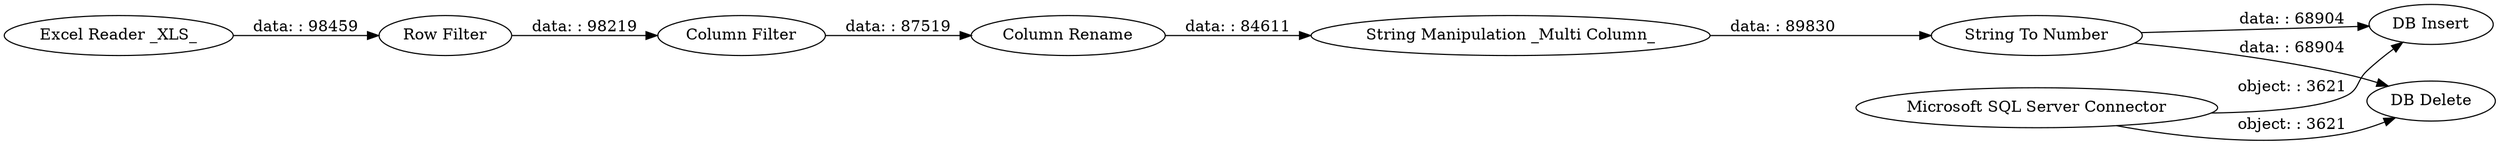 digraph {
	"-4522236162698372586_7" [label="DB Insert"]
	"-4522236162698372586_2" [label="Row Filter"]
	"-4522236162698372586_8" [label="DB Delete"]
	"-4522236162698372586_12" [label="String Manipulation _Multi Column_"]
	"-4522236162698372586_6" [label="String To Number"]
	"-4522236162698372586_1" [label="Excel Reader _XLS_"]
	"-4522236162698372586_3" [label="Microsoft SQL Server Connector"]
	"-4522236162698372586_5" [label="Column Rename"]
	"-4522236162698372586_9" [label="Column Filter"]
	"-4522236162698372586_9" -> "-4522236162698372586_5" [label="data: : 87519"]
	"-4522236162698372586_2" -> "-4522236162698372586_9" [label="data: : 98219"]
	"-4522236162698372586_3" -> "-4522236162698372586_7" [label="object: : 3621"]
	"-4522236162698372586_6" -> "-4522236162698372586_7" [label="data: : 68904"]
	"-4522236162698372586_1" -> "-4522236162698372586_2" [label="data: : 98459"]
	"-4522236162698372586_3" -> "-4522236162698372586_8" [label="object: : 3621"]
	"-4522236162698372586_6" -> "-4522236162698372586_8" [label="data: : 68904"]
	"-4522236162698372586_5" -> "-4522236162698372586_12" [label="data: : 84611"]
	"-4522236162698372586_12" -> "-4522236162698372586_6" [label="data: : 89830"]
	rankdir=LR
}
